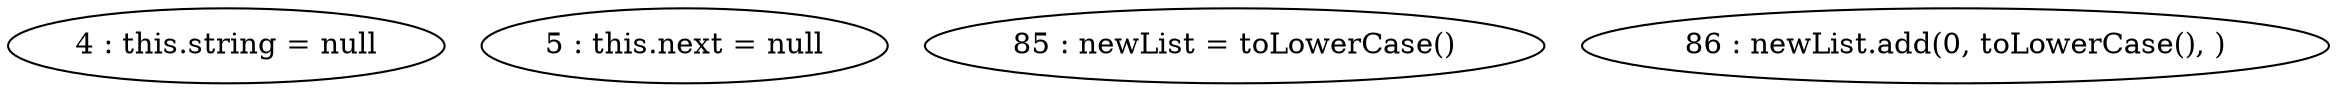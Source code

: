 digraph G {
"4 : this.string = null"
"5 : this.next = null"
"85 : newList = toLowerCase()"
"86 : newList.add(0, toLowerCase(), )"
}